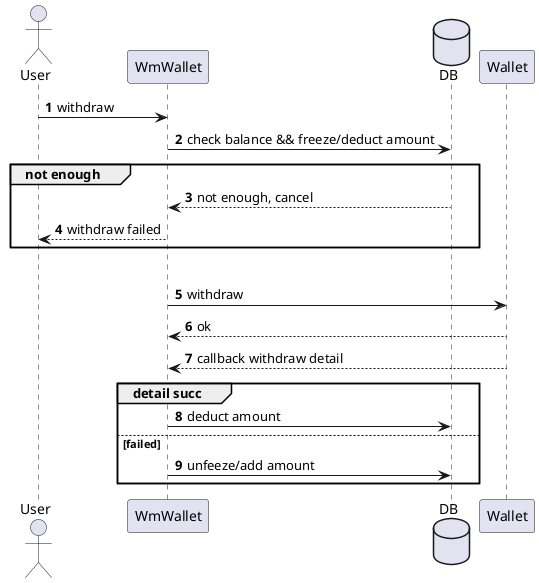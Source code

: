 @startuml
autonumber
actor User
participant WmWallet
database DB
User->WmWallet: withdraw
WmWallet->DB: check balance && freeze/deduct amount
group not enough
DB-->WmWallet: not enough, cancel
WmWallet-->User: withdraw failed
end

group enough
WmWallet->Wallet: withdraw
Wallet-->WmWallet: ok
Wallet-->WmWallet: callback withdraw detail
group detail succ
WmWallet->DB: deduct amount
else failed
WmWallet->DB: unfeeze/add amount
end
@enduml
